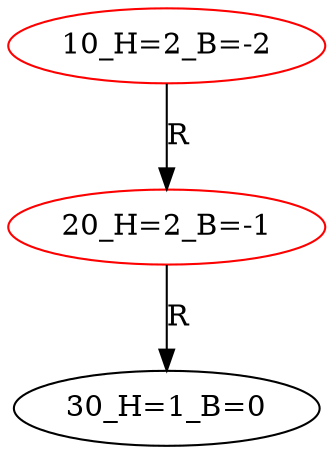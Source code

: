 digraph BiTreeBiTreeInsert {
"10_H=2_B=-2" -> {"20_H=2_B=-1"} [label="R"]
"20_H=2_B=-1" -> {"30_H=1_B=0"} [label="R"]
"10_H=2_B=-2" [color=red]
"20_H=2_B=-1" [color=red]
"30_H=1_B=0"
}
